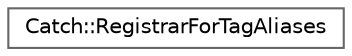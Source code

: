 digraph "Graphical Class Hierarchy"
{
 // LATEX_PDF_SIZE
  bgcolor="transparent";
  edge [fontname=Helvetica,fontsize=10,labelfontname=Helvetica,labelfontsize=10];
  node [fontname=Helvetica,fontsize=10,shape=box,height=0.2,width=0.4];
  rankdir="LR";
  Node0 [id="Node000000",label="Catch::RegistrarForTagAliases",height=0.2,width=0.4,color="grey40", fillcolor="white", style="filled",URL="$struct_catch_1_1_registrar_for_tag_aliases.html",tooltip=" "];
}
